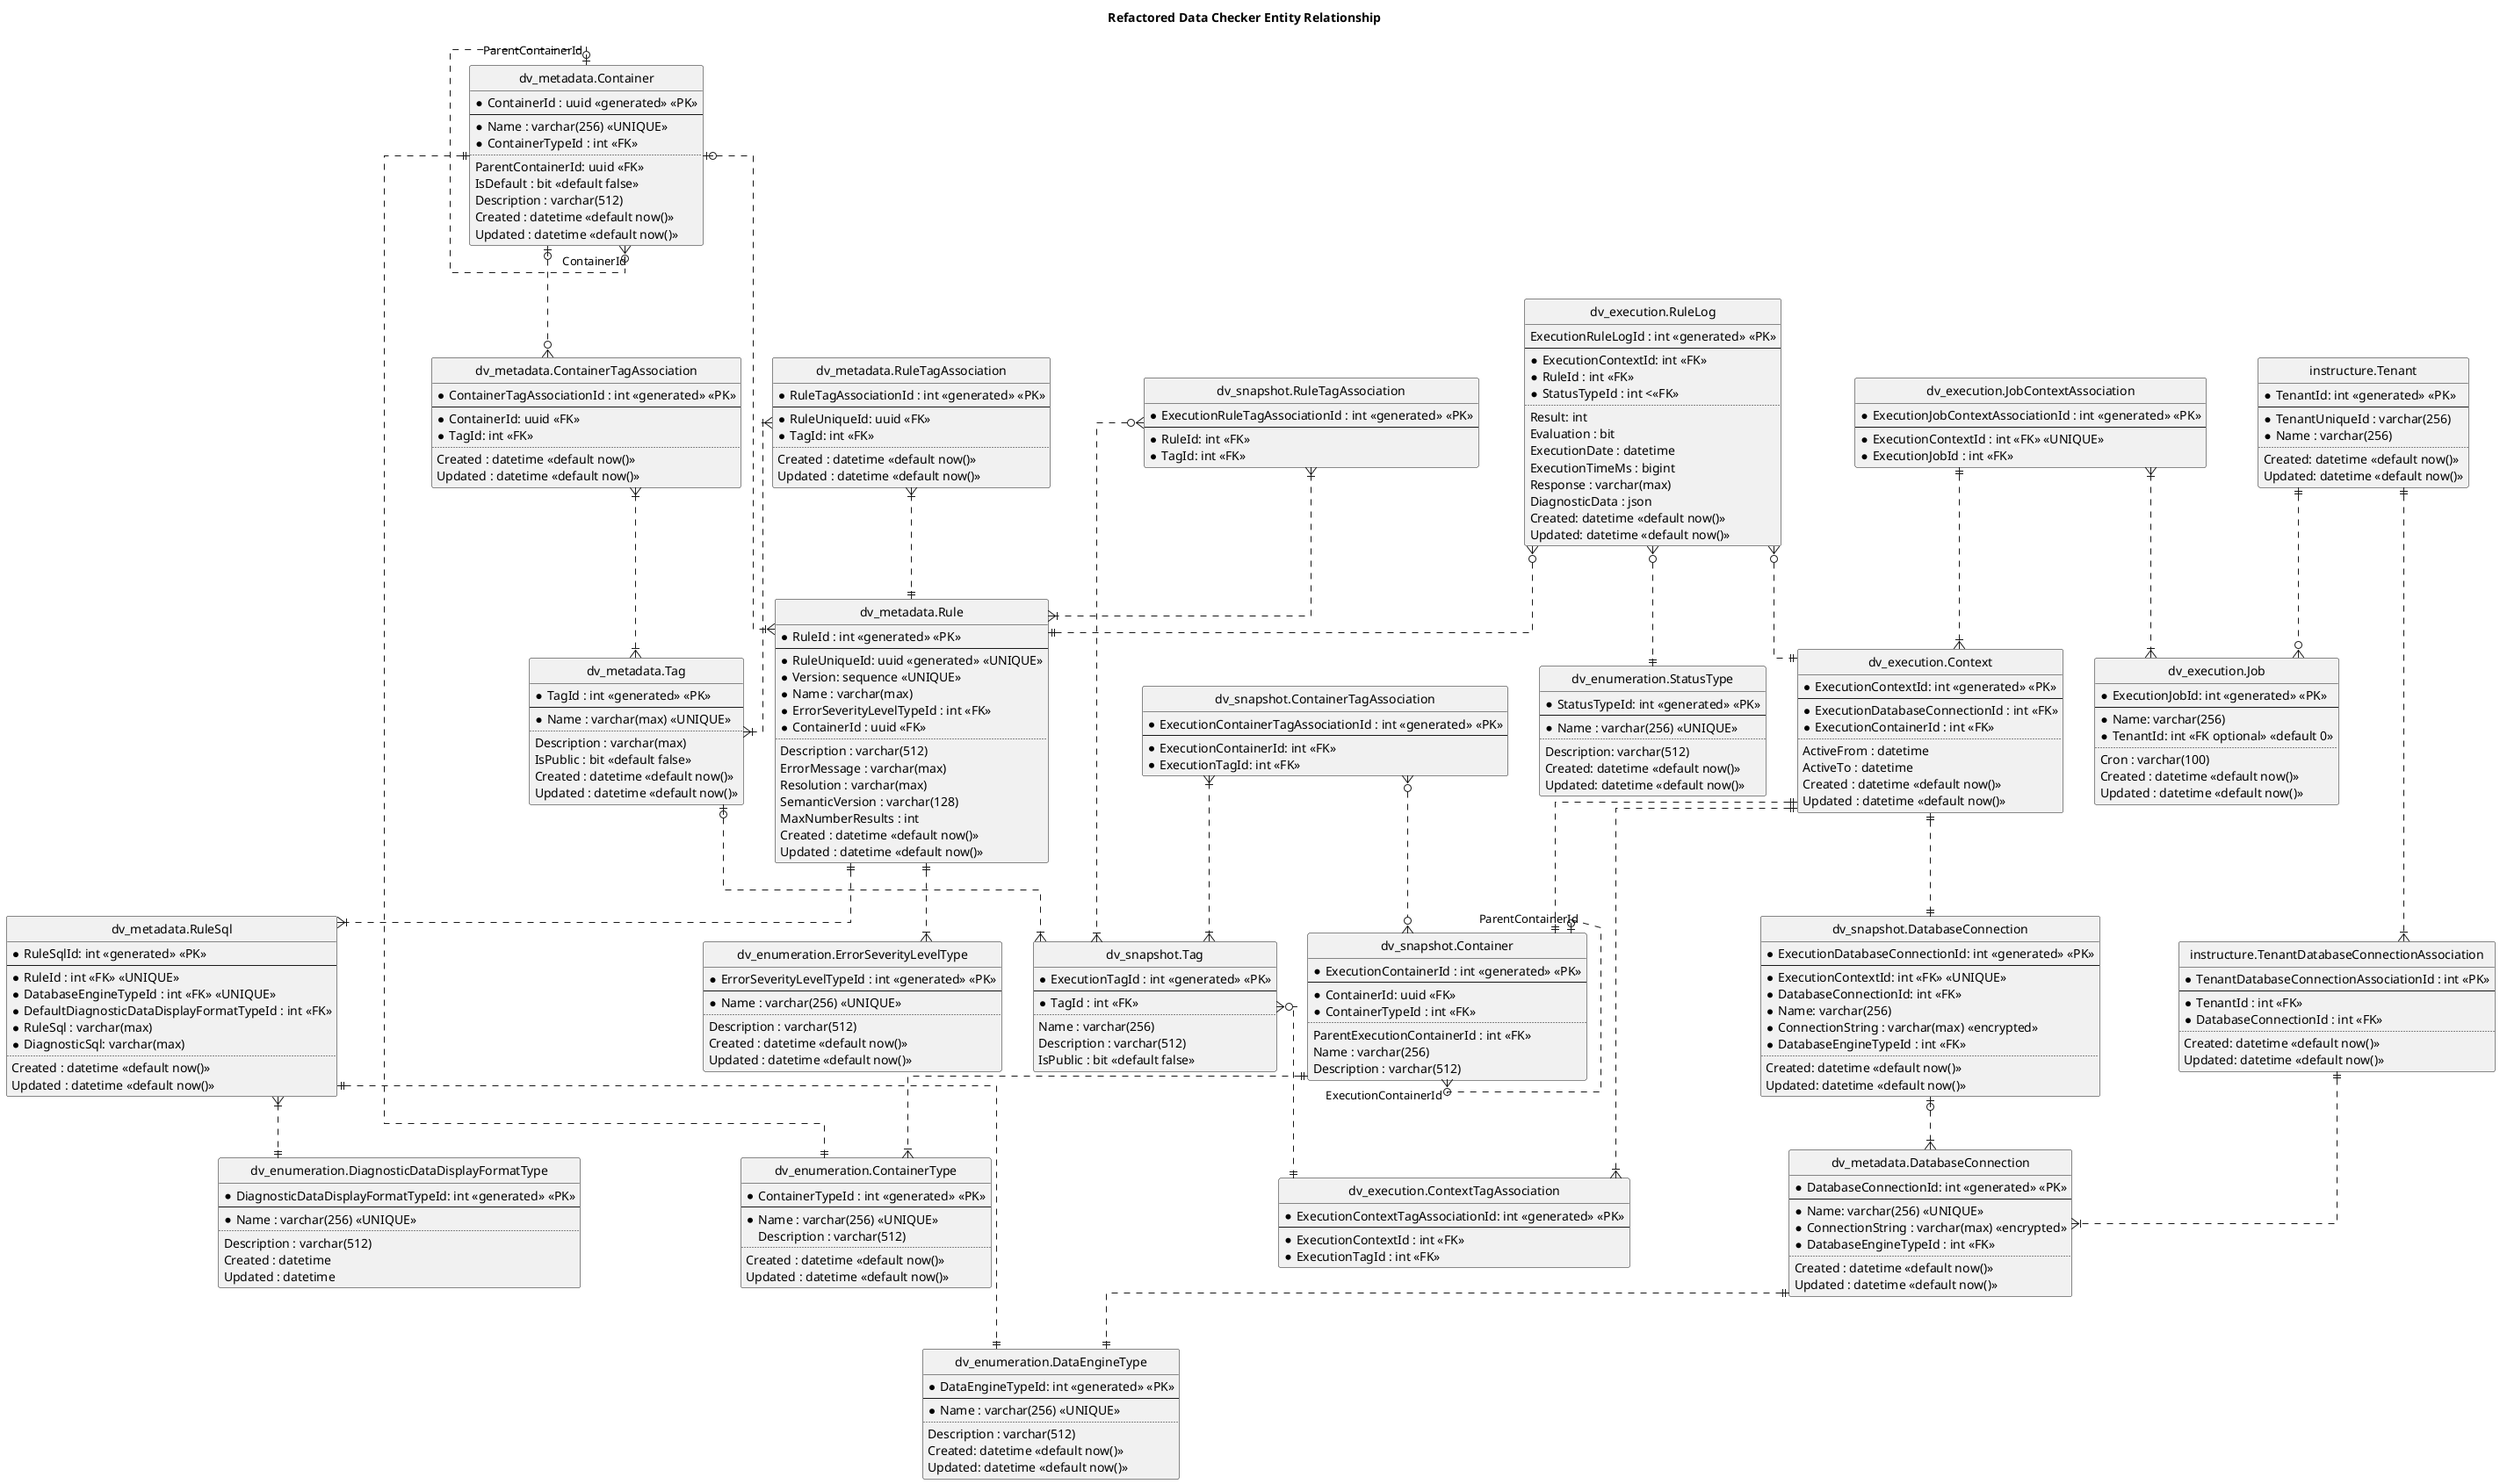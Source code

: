 @startuml
hide circle
skinparam linetype ortho

title: Refactored Data Checker Entity Relationship

' DATA VALIDATION METADATA SCHEMA
entity "dv_metadata.Container" as Containers {
    * ContainerId : uuid <<generated>> <<PK>>
    --
    * Name : varchar(256) <<UNIQUE>>
    * ContainerTypeId : int <<FK>>
    ..
    ParentContainerId: uuid <<FK>>
    IsDefault : bit <<default false>>
    Description : varchar(512)
    Created : datetime <<default now()>>
    Updated : datetime <<default now()>>
}

entity "dv_metadata.Rule" as Rules {
    * RuleId : int <<generated>> <<PK>>
    --
    * RuleUniqueId: uuid <<generated>> <<UNIQUE>>
    * Version: sequence <<UNIQUE>>
    * Name : varchar(max)
    * ErrorSeverityLevelTypeId : int <<FK>>
    * ContainerId : uuid <<FK>>
    ..
    Description : varchar(512)
    ErrorMessage : varchar(max)
    Resolution : varchar(max)
    SemanticVersion : varchar(128)
    MaxNumberResults : int
    Created : datetime <<default now()>>
    Updated : datetime <<default now()>>
}

entity "dv_metadata.RuleSql" as RuleSql {
    * RuleSqlId: int <<generated>> <<PK>>
    --
    * RuleId : int <<FK>> <<UNIQUE>>
    * DatabaseEngineTypeId : int <<FK>> <<UNIQUE>>
    * DefaultDiagnosticDataDisplayFormatTypeId : int <<FK>>
    * RuleSql : varchar(max)
    * DiagnosticSql: varchar(max)
    ..
    Created : datetime <<default now()>>
    Updated : datetime <<default now()>>
}

entity "dv_metadata.Tag" as Tags {
    * TagId : int <<generated>> <<PK>>
    --
    * Name : varchar(max) <<UNIQUE>>
    ..
    Description : varchar(max)
    IsPublic : bit <<default false>>
    Created : datetime <<default now()>>
    Updated : datetime <<default now()>>
}

entity "dv_metadata.ContainerTagAssociation" as ContainerTagAssociations {
    * ContainerTagAssociationId : int <<generated>> <<PK>>
    --
    * ContainerId: uuid <<FK>>
    * TagId: int <<FK>>
    ..
    Created : datetime <<default now()>>
    Updated : datetime <<default now()>>
}

entity "dv_metadata.RuleTagAssociation" as RuleTagAssociations {
    * RuleTagAssociationId : int <<generated>> <<PK>>
    --
    * RuleUniqueId: uuid <<FK>>
    * TagId: int <<FK>>
    ..
    Created : datetime <<default now()>>
    Updated : datetime <<default now()>>
}

entity "dv_metadata.DatabaseConnection" as DatabaseConnections {
    * DatabaseConnectionId: int <<generated>> <<PK>>
    --
    * Name: varchar(256) <<UNIQUE>>
    * ConnectionString : varchar(max) <<encrypted>>
    * DatabaseEngineTypeId : int <<FK>>
    ..
    Created : datetime <<default now()>>
    Updated : datetime <<default now()>>
}


'SNAPSHOT SCHEMA
entity "dv_snapshot.Container" as exeContainers {
    * ExecutionContainerId : int <<generated>> <<PK>>
    --
    * ContainerId: uuid <<FK>>
    * ContainerTypeId : int <<FK>>
    ..
    ParentExecutionContainerId : int <<FK>>
    Name : varchar(256)
    Description : varchar(512)
}

entity "dv_snapshot.DatabaseConnection" as exeDatabaseConnections {
    * ExecutionDatabaseConnectionId: int <<generated>> <<PK>>
    --
    * ExecutionContextId: int <<FK>> <<UNIQUE>>
    * DatabaseConnectionId: int <<FK>>
    * Name: varchar(256)
    * ConnectionString : varchar(max) <<encrypted>>
    * DatabaseEngineTypeId : int <<FK>>
    ..
    Created: datetime <<default now()>>
    Updated: datetime <<default now()>>
}

entity "dv_snapshot.ContainerTagAssociation" as exeContainerTagAssociations {
    * ExecutionContainerTagAssociationId : int <<generated>> <<PK>>
    --
    * ExecutionContainerId: int <<FK>>
    * ExecutionTagId: int <<FK>>
}

entity "dv_snapshot.RuleTagAssociation" as exeRuleTagAssociations {
    * ExecutionRuleTagAssociationId : int <<generated>> <<PK>>
    --
    * RuleId: int <<FK>>
    * TagId: int <<FK>>
}

entity "dv_snapshot.Tag" as exeTags {
    * ExecutionTagId : int <<generated>> <<PK>>
    --
    * TagId : int <<FK>>
    ..
    Name : varchar(256)
    Description : varchar(512)
    IsPublic : bit <<default false>>
}

' EXECUTION SCHEMA
entity "dv_execution.Context" as exeContext {
    * ExecutionContextId: int <<generated>> <<PK>>
    ---
    * ExecutionDatabaseConnectionId : int <<FK>>
    * ExecutionContainerId : int <<FK>>
    ..
    ActiveFrom : datetime
    ActiveTo : datetime
    Created : datetime <<default now()>>
    Updated : datetime <<default now()>>
}

entity "dv_execution.ContextTagAssociation" as exeContextTag {
    * ExecutionContextTagAssociationId: int <<generated>> <<PK>>
    --
    * ExecutionContextId : int <<FK>>
    * ExecutionTagId : int <<FK>>
}

' this is managed by hangfire
entity "dv_execution.Job" as exeJob {
    * ExecutionJobId: int <<generated>> <<PK>>
    --
    * Name: varchar(256)
    * TenantId: int <<FK optional>> <<default 0>>
    ..
    Cron : varchar(100)
    Created : datetime <<default now()>>
    Updated : datetime <<default now()>>
}

entity "dv_execution.JobContextAssociation" as exeJobAssociation {
    * ExecutionJobContextAssociationId : int <<generated>> <<PK>>
    --
    * ExecutionContextId : int <<FK>> <<UNIQUE>>
    * ExecutionJobId : int <<FK>>
}



entity "dv_execution.RuleLog" as exeRuleLog {
    ExecutionRuleLogId : int <<generated >> <<PK>>
    --
    * ExecutionContextId: int <<FK>>
    * RuleId : int <<FK>>
    * StatusTypeId : int <<<FK>>
    ..
    Result: int
    Evaluation : bit
    ExecutionDate : datetime
    ExecutionTimeMs : bigint
    Response : varchar(max)
    DiagnosticData : json
    Created: datetime <<default now()>>
    Updated: datetime <<default now()>>
}

' ENUMERATION SCHEMA
entity "dv_enumeration.StatusType" as StatusType {
    * StatusTypeId: int <<generated>> <<PK>>
    ---
    * Name : varchar(256) <<UNIQUE>>
    ..
    Description: varchar(512)
    Created: datetime <<default now()>>
    Updated: datetime <<default now()>>
}

entity "dv_enumeration.DataEngineType" as DatabaseEngineType {
    * DataEngineTypeId: int <<generated>> <<PK>>
    --
    * Name : varchar(256) <<UNIQUE>>
    ..
    Description : varchar(512)
    Created: datetime <<default now()>>
    Updated: datetime <<default now()>>
}

entity "dv_enumeration.DiagnosticDataDisplayFormatType" as DiagnosticDataDisplayFormatType {
    * DiagnosticDataDisplayFormatTypeId: int <<generated>> <<PK>>
    --
    * Name : varchar(256) <<UNIQUE>>
    ..
    Description : varchar(512)
    Created : datetime
    Updated : datetime
}

entity "dv_enumeration.ErrorSeverityLevelType" as ErrorSeverityLevelType {
    * ErrorSeverityLevelTypeId : int <<generated>> <<PK>>
    --
    * Name : varchar(256) <<UNIQUE>>
    ..
    Description : varchar(512)
    Created : datetime <<default now()>>
    Updated : datetime <<default now()>>
}

entity "dv_enumeration.ContainerType" as ContainerType {
    * ContainerTypeId : int <<generated>> <<PK>>
    --
    * Name : varchar(256) <<UNIQUE>>
    Description : varchar(512)
    ..
    Created : datetime <<default now()>>
    Updated : datetime <<default now()>>
}

' INSTRUCUTURE SPECIFIC
entity "instructure.Tenant" as Tenant {
    *TenantId: int <<generated>> <<PK>>
    ---
    * TenantUniqueId : varchar(256)
    * Name : varchar(256)
    ..
    Created: datetime <<default now()>>
    Updated: datetime <<default now()>>
}

entity "instructure.TenantDatabaseConnectionAssociation" as TenantDatabaseConnectionAssociation {
    * TenantDatabaseConnectionAssociationId : int <<PK>>
    --
    * TenantId : int <<FK>>
    * DatabaseConnectionId : int <<FK>>
    ..
    Created: datetime <<default now()>>
    Updated: datetime <<default now()>>
}

Containers |o..|{ Rules
ContainerTagAssociations }|..|{ Tags
Containers |o..o{ ContainerTagAssociations
Containers "ParentContainerId" |o..o{ "ContainerId" Containers
Containers ||..|| ContainerType

RuleTagAssociations }|..|{ Tags
RuleTagAssociations }|..|| Rules

RuleSql }|..|| DiagnosticDataDisplayFormatType
RuleSql ||..|| DatabaseEngineType
Rules ||..|{ RuleSql
Rules ||..|{ ErrorSeverityLevelType


exeContext ||..|| exeDatabaseConnections
exeContext ||..|| exeContainers
exeContext ||..|{ exeContextTag
exeTags }o..|| exeContextTag

exeContainers "ParentContainerId" |o..o{ "ExecutionContainerId" exeContainers
exeContainers ||..|{ ContainerType

exeDatabaseConnections |o..|{ DatabaseConnections

DatabaseConnections ||..|| DatabaseEngineType

exeJobAssociation ||..|{ exeContext
exeJobAssociation }|..|{ exeJob

exeContainerTagAssociations }|..|{ exeTags
exeContainerTagAssociations }o..o{ exeContainers

exeRuleTagAssociations }o..|{ exeTags
exeRuleTagAssociations }|..|{ Rules

Tags |o..|{ exeTags

exeRuleLog }o..|| Rules
exeRuleLog }o..|| StatusType
exeRuleLog }o..|| exeContext

TenantDatabaseConnectionAssociation ||..|{ DatabaseConnections
Tenant ||..o{ exeJob
Tenant ||..|{ TenantDatabaseConnectionAssociation

@enduml
